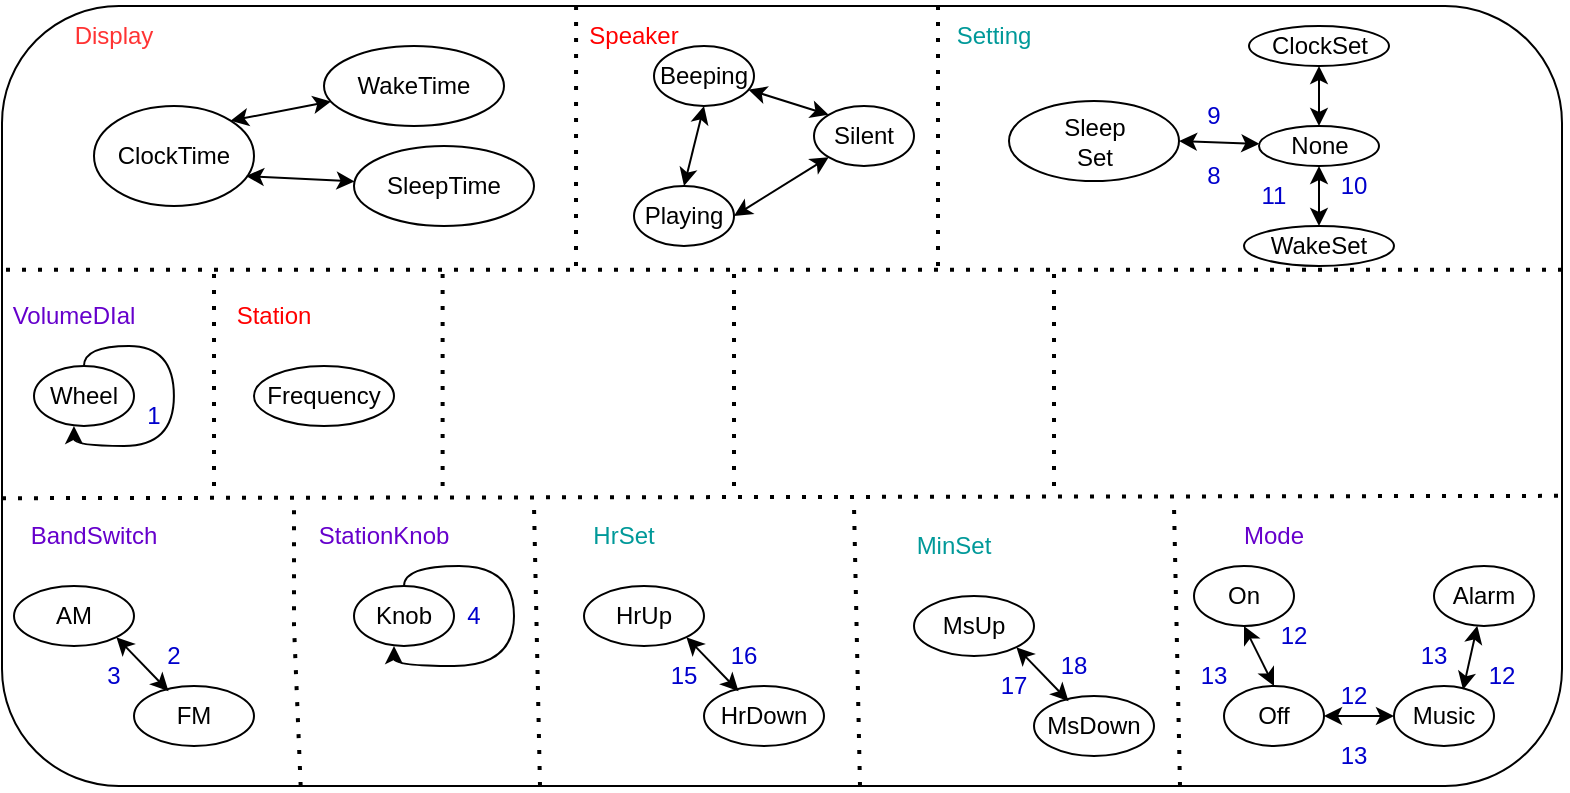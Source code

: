 <mxfile version="24.2.9" type="github">
  <diagram name="Страница — 1" id="ehPM1bGdodeN690fZ78S">
    <mxGraphModel dx="941" dy="515" grid="1" gridSize="10" guides="1" tooltips="1" connect="1" arrows="1" fold="1" page="1" pageScale="1" pageWidth="827" pageHeight="1169" math="0" shadow="0">
      <root>
        <mxCell id="0" />
        <mxCell id="1" parent="0" />
        <mxCell id="pjE8JFhtJ5nJoqJJm5eJ-1" value="" style="rounded=1;whiteSpace=wrap;html=1;" vertex="1" parent="1">
          <mxGeometry x="24" y="70" width="780" height="390" as="geometry" />
        </mxCell>
        <mxCell id="pjE8JFhtJ5nJoqJJm5eJ-2" value="" style="endArrow=none;dashed=1;html=1;dashPattern=1 3;strokeWidth=2;rounded=0;entryX=0.001;entryY=0.338;entryDx=0;entryDy=0;entryPerimeter=0;exitX=1;exitY=0.338;exitDx=0;exitDy=0;exitPerimeter=0;" edge="1" parent="1" source="pjE8JFhtJ5nJoqJJm5eJ-1" target="pjE8JFhtJ5nJoqJJm5eJ-1">
          <mxGeometry width="50" height="50" relative="1" as="geometry">
            <mxPoint x="810" y="192" as="sourcePoint" />
            <mxPoint x="13.12" y="150" as="targetPoint" />
          </mxGeometry>
        </mxCell>
        <mxCell id="pjE8JFhtJ5nJoqJJm5eJ-3" value="" style="endArrow=none;dashed=1;html=1;dashPattern=1 3;strokeWidth=2;rounded=0;exitX=0;exitY=0.631;exitDx=0;exitDy=0;exitPerimeter=0;entryX=1.001;entryY=0.628;entryDx=0;entryDy=0;entryPerimeter=0;" edge="1" parent="1" source="pjE8JFhtJ5nJoqJJm5eJ-1" target="pjE8JFhtJ5nJoqJJm5eJ-1">
          <mxGeometry width="50" height="50" relative="1" as="geometry">
            <mxPoint x="170" y="360" as="sourcePoint" />
            <mxPoint x="220" y="310" as="targetPoint" />
          </mxGeometry>
        </mxCell>
        <mxCell id="pjE8JFhtJ5nJoqJJm5eJ-4" value="" style="endArrow=none;dashed=1;html=1;dashPattern=1 3;strokeWidth=2;rounded=0;entryX=0.368;entryY=-0.005;entryDx=0;entryDy=0;entryPerimeter=0;" edge="1" parent="1" target="pjE8JFhtJ5nJoqJJm5eJ-1">
          <mxGeometry width="50" height="50" relative="1" as="geometry">
            <mxPoint x="311" y="200" as="sourcePoint" />
            <mxPoint x="440" y="370" as="targetPoint" />
          </mxGeometry>
        </mxCell>
        <mxCell id="pjE8JFhtJ5nJoqJJm5eJ-5" value="" style="endArrow=none;dashed=1;html=1;dashPattern=1 3;strokeWidth=2;rounded=0;entryX=0.6;entryY=0;entryDx=0;entryDy=0;entryPerimeter=0;" edge="1" parent="1" target="pjE8JFhtJ5nJoqJJm5eJ-1">
          <mxGeometry width="50" height="50" relative="1" as="geometry">
            <mxPoint x="492" y="200" as="sourcePoint" />
            <mxPoint x="550" y="120" as="targetPoint" />
          </mxGeometry>
        </mxCell>
        <mxCell id="pjE8JFhtJ5nJoqJJm5eJ-6" value="&lt;font color=&quot;#ff3333&quot;&gt;Display&lt;/font&gt;" style="text;html=1;align=center;verticalAlign=middle;whiteSpace=wrap;rounded=0;" vertex="1" parent="1">
          <mxGeometry x="50" y="70" width="60" height="30" as="geometry" />
        </mxCell>
        <mxCell id="pjE8JFhtJ5nJoqJJm5eJ-7" value="ClockTime" style="ellipse;whiteSpace=wrap;html=1;" vertex="1" parent="1">
          <mxGeometry x="70" y="120" width="80" height="50" as="geometry" />
        </mxCell>
        <mxCell id="pjE8JFhtJ5nJoqJJm5eJ-8" value="WakeTime" style="ellipse;whiteSpace=wrap;html=1;" vertex="1" parent="1">
          <mxGeometry x="185" y="90" width="90" height="40" as="geometry" />
        </mxCell>
        <mxCell id="pjE8JFhtJ5nJoqJJm5eJ-10" value="SleepTime" style="ellipse;whiteSpace=wrap;html=1;" vertex="1" parent="1">
          <mxGeometry x="200" y="140" width="90" height="40" as="geometry" />
        </mxCell>
        <mxCell id="pjE8JFhtJ5nJoqJJm5eJ-12" value="" style="endArrow=classic;startArrow=classic;html=1;rounded=0;exitX=1;exitY=0;exitDx=0;exitDy=0;" edge="1" parent="1" source="pjE8JFhtJ5nJoqJJm5eJ-7" target="pjE8JFhtJ5nJoqJJm5eJ-8">
          <mxGeometry width="50" height="50" relative="1" as="geometry">
            <mxPoint x="140" y="140" as="sourcePoint" />
            <mxPoint x="190" y="90" as="targetPoint" />
          </mxGeometry>
        </mxCell>
        <mxCell id="pjE8JFhtJ5nJoqJJm5eJ-13" value="" style="endArrow=classic;startArrow=classic;html=1;rounded=0;exitX=0.95;exitY=0.7;exitDx=0;exitDy=0;exitPerimeter=0;" edge="1" parent="1" source="pjE8JFhtJ5nJoqJJm5eJ-7" target="pjE8JFhtJ5nJoqJJm5eJ-10">
          <mxGeometry width="50" height="50" relative="1" as="geometry">
            <mxPoint x="140" y="150" as="sourcePoint" />
            <mxPoint x="210" y="140" as="targetPoint" />
          </mxGeometry>
        </mxCell>
        <mxCell id="pjE8JFhtJ5nJoqJJm5eJ-14" value="" style="endArrow=none;dashed=1;html=1;dashPattern=1 3;strokeWidth=2;rounded=0;exitX=0.153;exitY=1;exitDx=0;exitDy=0;exitPerimeter=0;" edge="1" parent="1">
          <mxGeometry width="50" height="50" relative="1" as="geometry">
            <mxPoint x="173.34" y="460" as="sourcePoint" />
            <mxPoint x="170" y="320" as="targetPoint" />
            <Array as="points">
              <mxPoint x="170" y="380" />
            </Array>
          </mxGeometry>
        </mxCell>
        <mxCell id="pjE8JFhtJ5nJoqJJm5eJ-15" value="" style="endArrow=none;dashed=1;html=1;dashPattern=1 3;strokeWidth=2;rounded=0;exitX=0.153;exitY=1;exitDx=0;exitDy=0;exitPerimeter=0;" edge="1" parent="1">
          <mxGeometry width="50" height="50" relative="1" as="geometry">
            <mxPoint x="293" y="460" as="sourcePoint" />
            <mxPoint x="290" y="320" as="targetPoint" />
          </mxGeometry>
        </mxCell>
        <mxCell id="pjE8JFhtJ5nJoqJJm5eJ-16" value="" style="endArrow=none;dashed=1;html=1;dashPattern=1 3;strokeWidth=2;rounded=0;exitX=0.153;exitY=1;exitDx=0;exitDy=0;exitPerimeter=0;" edge="1" parent="1">
          <mxGeometry width="50" height="50" relative="1" as="geometry">
            <mxPoint x="453" y="460" as="sourcePoint" />
            <mxPoint x="450" y="320" as="targetPoint" />
          </mxGeometry>
        </mxCell>
        <mxCell id="pjE8JFhtJ5nJoqJJm5eJ-17" value="" style="endArrow=none;dashed=1;html=1;dashPattern=1 3;strokeWidth=2;rounded=0;exitX=0.153;exitY=1;exitDx=0;exitDy=0;exitPerimeter=0;" edge="1" parent="1">
          <mxGeometry width="50" height="50" relative="1" as="geometry">
            <mxPoint x="613" y="460" as="sourcePoint" />
            <mxPoint x="610" y="320" as="targetPoint" />
          </mxGeometry>
        </mxCell>
        <mxCell id="pjE8JFhtJ5nJoqJJm5eJ-18" value="&lt;font color=&quot;#6600cc&quot;&gt;BandSwitch&lt;/font&gt;" style="text;html=1;align=center;verticalAlign=middle;whiteSpace=wrap;rounded=0;" vertex="1" parent="1">
          <mxGeometry x="40" y="320" width="60" height="30" as="geometry" />
        </mxCell>
        <mxCell id="pjE8JFhtJ5nJoqJJm5eJ-19" value="AM" style="ellipse;whiteSpace=wrap;html=1;" vertex="1" parent="1">
          <mxGeometry x="30" y="360" width="60" height="30" as="geometry" />
        </mxCell>
        <mxCell id="pjE8JFhtJ5nJoqJJm5eJ-21" value="FM" style="ellipse;whiteSpace=wrap;html=1;" vertex="1" parent="1">
          <mxGeometry x="90" y="410" width="60" height="30" as="geometry" />
        </mxCell>
        <mxCell id="pjE8JFhtJ5nJoqJJm5eJ-22" value="" style="endArrow=classic;startArrow=classic;html=1;rounded=0;exitX=1;exitY=1;exitDx=0;exitDy=0;entryX=0.288;entryY=0.086;entryDx=0;entryDy=0;entryPerimeter=0;" edge="1" parent="1" source="pjE8JFhtJ5nJoqJJm5eJ-19" target="pjE8JFhtJ5nJoqJJm5eJ-21">
          <mxGeometry width="50" height="50" relative="1" as="geometry">
            <mxPoint x="100" y="410" as="sourcePoint" />
            <mxPoint x="150" y="360" as="targetPoint" />
          </mxGeometry>
        </mxCell>
        <mxCell id="pjE8JFhtJ5nJoqJJm5eJ-23" value="&lt;font color=&quot;#6600cc&quot;&gt;StationKnob&lt;/font&gt;" style="text;html=1;align=center;verticalAlign=middle;whiteSpace=wrap;rounded=0;" vertex="1" parent="1">
          <mxGeometry x="185" y="320" width="60" height="30" as="geometry" />
        </mxCell>
        <mxCell id="pjE8JFhtJ5nJoqJJm5eJ-24" value="Knob" style="ellipse;whiteSpace=wrap;html=1;" vertex="1" parent="1">
          <mxGeometry x="200" y="360" width="50" height="30" as="geometry" />
        </mxCell>
        <mxCell id="pjE8JFhtJ5nJoqJJm5eJ-26" value="" style="endArrow=classic;html=1;rounded=0;edgeStyle=orthogonalEdgeStyle;curved=1;exitX=0.5;exitY=0;exitDx=0;exitDy=0;" edge="1" parent="1" source="pjE8JFhtJ5nJoqJJm5eJ-24">
          <mxGeometry width="50" height="50" relative="1" as="geometry">
            <mxPoint x="220" y="410" as="sourcePoint" />
            <mxPoint x="220" y="390" as="targetPoint" />
            <Array as="points">
              <mxPoint x="225" y="350" />
              <mxPoint x="280" y="350" />
              <mxPoint x="280" y="400" />
              <mxPoint x="220" y="400" />
            </Array>
          </mxGeometry>
        </mxCell>
        <mxCell id="pjE8JFhtJ5nJoqJJm5eJ-27" value="&lt;font color=&quot;#6600cc&quot;&gt;Mode&lt;/font&gt;" style="text;html=1;align=center;verticalAlign=middle;whiteSpace=wrap;rounded=0;" vertex="1" parent="1">
          <mxGeometry x="630" y="320" width="60" height="30" as="geometry" />
        </mxCell>
        <mxCell id="pjE8JFhtJ5nJoqJJm5eJ-28" value="On" style="ellipse;whiteSpace=wrap;html=1;" vertex="1" parent="1">
          <mxGeometry x="620" y="350" width="50" height="30" as="geometry" />
        </mxCell>
        <mxCell id="pjE8JFhtJ5nJoqJJm5eJ-29" value="Off" style="ellipse;whiteSpace=wrap;html=1;" vertex="1" parent="1">
          <mxGeometry x="635" y="410" width="50" height="30" as="geometry" />
        </mxCell>
        <mxCell id="pjE8JFhtJ5nJoqJJm5eJ-30" value="Music" style="ellipse;whiteSpace=wrap;html=1;" vertex="1" parent="1">
          <mxGeometry x="720" y="410" width="50" height="30" as="geometry" />
        </mxCell>
        <mxCell id="pjE8JFhtJ5nJoqJJm5eJ-31" value="Alarm" style="ellipse;whiteSpace=wrap;html=1;" vertex="1" parent="1">
          <mxGeometry x="740" y="350" width="50" height="30" as="geometry" />
        </mxCell>
        <mxCell id="pjE8JFhtJ5nJoqJJm5eJ-32" value="" style="endArrow=classic;startArrow=classic;html=1;rounded=0;exitX=0.5;exitY=1;exitDx=0;exitDy=0;entryX=0.5;entryY=0;entryDx=0;entryDy=0;" edge="1" parent="1" source="pjE8JFhtJ5nJoqJJm5eJ-28" target="pjE8JFhtJ5nJoqJJm5eJ-29">
          <mxGeometry width="50" height="50" relative="1" as="geometry">
            <mxPoint x="660" y="410" as="sourcePoint" />
            <mxPoint x="710" y="360" as="targetPoint" />
          </mxGeometry>
        </mxCell>
        <mxCell id="pjE8JFhtJ5nJoqJJm5eJ-33" value="" style="endArrow=classic;startArrow=classic;html=1;rounded=0;entryX=1;entryY=0.5;entryDx=0;entryDy=0;" edge="1" parent="1" source="pjE8JFhtJ5nJoqJJm5eJ-30" target="pjE8JFhtJ5nJoqJJm5eJ-29">
          <mxGeometry width="50" height="50" relative="1" as="geometry">
            <mxPoint x="655" y="390" as="sourcePoint" />
            <mxPoint x="675" y="420" as="targetPoint" />
          </mxGeometry>
        </mxCell>
        <mxCell id="pjE8JFhtJ5nJoqJJm5eJ-34" value="" style="endArrow=classic;startArrow=classic;html=1;rounded=0;entryX=0.69;entryY=0.063;entryDx=0;entryDy=0;entryPerimeter=0;" edge="1" parent="1" source="pjE8JFhtJ5nJoqJJm5eJ-31" target="pjE8JFhtJ5nJoqJJm5eJ-30">
          <mxGeometry width="50" height="50" relative="1" as="geometry">
            <mxPoint x="665" y="400" as="sourcePoint" />
            <mxPoint x="685" y="430" as="targetPoint" />
          </mxGeometry>
        </mxCell>
        <mxCell id="pjE8JFhtJ5nJoqJJm5eJ-36" value="" style="endArrow=none;dashed=1;html=1;dashPattern=1 3;strokeWidth=2;rounded=0;" edge="1" parent="1">
          <mxGeometry width="50" height="50" relative="1" as="geometry">
            <mxPoint x="130" y="310" as="sourcePoint" />
            <mxPoint x="130" y="200" as="targetPoint" />
          </mxGeometry>
        </mxCell>
        <mxCell id="pjE8JFhtJ5nJoqJJm5eJ-37" value="" style="endArrow=none;dashed=1;html=1;dashPattern=1 3;strokeWidth=2;rounded=0;" edge="1" parent="1">
          <mxGeometry width="50" height="50" relative="1" as="geometry">
            <mxPoint x="244.31" y="310" as="sourcePoint" />
            <mxPoint x="244.31" y="200" as="targetPoint" />
          </mxGeometry>
        </mxCell>
        <mxCell id="pjE8JFhtJ5nJoqJJm5eJ-38" value="" style="endArrow=none;dashed=1;html=1;dashPattern=1 3;strokeWidth=2;rounded=0;" edge="1" parent="1">
          <mxGeometry width="50" height="50" relative="1" as="geometry">
            <mxPoint x="390" y="310" as="sourcePoint" />
            <mxPoint x="390" y="200" as="targetPoint" />
          </mxGeometry>
        </mxCell>
        <mxCell id="pjE8JFhtJ5nJoqJJm5eJ-39" value="" style="endArrow=none;dashed=1;html=1;dashPattern=1 3;strokeWidth=2;rounded=0;" edge="1" parent="1">
          <mxGeometry width="50" height="50" relative="1" as="geometry">
            <mxPoint x="550" y="310" as="sourcePoint" />
            <mxPoint x="550" y="200" as="targetPoint" />
          </mxGeometry>
        </mxCell>
        <mxCell id="pjE8JFhtJ5nJoqJJm5eJ-40" value="&lt;font color=&quot;#6600cc&quot;&gt;VolumeDIal&lt;/font&gt;" style="text;html=1;align=center;verticalAlign=middle;whiteSpace=wrap;rounded=0;" vertex="1" parent="1">
          <mxGeometry x="30" y="210" width="60" height="30" as="geometry" />
        </mxCell>
        <mxCell id="pjE8JFhtJ5nJoqJJm5eJ-41" value="Wheel" style="ellipse;whiteSpace=wrap;html=1;" vertex="1" parent="1">
          <mxGeometry x="40" y="250" width="50" height="30" as="geometry" />
        </mxCell>
        <mxCell id="pjE8JFhtJ5nJoqJJm5eJ-42" value="" style="endArrow=classic;html=1;rounded=0;edgeStyle=orthogonalEdgeStyle;curved=1;exitX=0.5;exitY=0;exitDx=0;exitDy=0;" edge="1" parent="1">
          <mxGeometry width="50" height="50" relative="1" as="geometry">
            <mxPoint x="64.97" y="249.97" as="sourcePoint" />
            <mxPoint x="59.97" y="279.97" as="targetPoint" />
            <Array as="points">
              <mxPoint x="64.97" y="239.97" />
              <mxPoint x="109.97" y="239.97" />
              <mxPoint x="109.97" y="289.97" />
              <mxPoint x="59.97" y="289.97" />
            </Array>
          </mxGeometry>
        </mxCell>
        <mxCell id="pjE8JFhtJ5nJoqJJm5eJ-43" value="&lt;font color=&quot;#ff0000&quot;&gt;Station&lt;/font&gt;" style="text;html=1;align=center;verticalAlign=middle;whiteSpace=wrap;rounded=0;" vertex="1" parent="1">
          <mxGeometry x="130" y="210" width="60" height="30" as="geometry" />
        </mxCell>
        <mxCell id="pjE8JFhtJ5nJoqJJm5eJ-44" value="Frequency" style="ellipse;whiteSpace=wrap;html=1;" vertex="1" parent="1">
          <mxGeometry x="150" y="250" width="70" height="30" as="geometry" />
        </mxCell>
        <mxCell id="pjE8JFhtJ5nJoqJJm5eJ-47" value="&lt;font color=&quot;#ff0000&quot;&gt;Speaker&lt;/font&gt;" style="text;html=1;align=center;verticalAlign=middle;whiteSpace=wrap;rounded=0;" vertex="1" parent="1">
          <mxGeometry x="310" y="70" width="60" height="30" as="geometry" />
        </mxCell>
        <mxCell id="pjE8JFhtJ5nJoqJJm5eJ-48" value="Beeping" style="ellipse;whiteSpace=wrap;html=1;" vertex="1" parent="1">
          <mxGeometry x="350" y="90" width="50" height="30" as="geometry" />
        </mxCell>
        <mxCell id="pjE8JFhtJ5nJoqJJm5eJ-49" value="Playing" style="ellipse;whiteSpace=wrap;html=1;" vertex="1" parent="1">
          <mxGeometry x="340" y="160" width="50" height="30" as="geometry" />
        </mxCell>
        <mxCell id="pjE8JFhtJ5nJoqJJm5eJ-50" value="Silent" style="ellipse;whiteSpace=wrap;html=1;" vertex="1" parent="1">
          <mxGeometry x="430" y="120" width="50" height="30" as="geometry" />
        </mxCell>
        <mxCell id="pjE8JFhtJ5nJoqJJm5eJ-51" value="" style="endArrow=classic;startArrow=classic;html=1;rounded=0;exitX=1;exitY=0.5;exitDx=0;exitDy=0;entryX=0;entryY=1;entryDx=0;entryDy=0;" edge="1" parent="1" source="pjE8JFhtJ5nJoqJJm5eJ-49" target="pjE8JFhtJ5nJoqJJm5eJ-50">
          <mxGeometry width="50" height="50" relative="1" as="geometry">
            <mxPoint x="400" y="180" as="sourcePoint" />
            <mxPoint x="450" y="130" as="targetPoint" />
          </mxGeometry>
        </mxCell>
        <mxCell id="pjE8JFhtJ5nJoqJJm5eJ-52" value="" style="endArrow=classic;startArrow=classic;html=1;rounded=0;exitX=0;exitY=0;exitDx=0;exitDy=0;" edge="1" parent="1" source="pjE8JFhtJ5nJoqJJm5eJ-50" target="pjE8JFhtJ5nJoqJJm5eJ-48">
          <mxGeometry width="50" height="50" relative="1" as="geometry">
            <mxPoint x="400" y="170" as="sourcePoint" />
            <mxPoint x="450" y="120" as="targetPoint" />
          </mxGeometry>
        </mxCell>
        <mxCell id="pjE8JFhtJ5nJoqJJm5eJ-53" value="" style="endArrow=classic;startArrow=classic;html=1;rounded=0;exitX=0.5;exitY=0;exitDx=0;exitDy=0;entryX=0.5;entryY=1;entryDx=0;entryDy=0;" edge="1" parent="1" source="pjE8JFhtJ5nJoqJJm5eJ-49" target="pjE8JFhtJ5nJoqJJm5eJ-48">
          <mxGeometry width="50" height="50" relative="1" as="geometry">
            <mxPoint x="380" y="190" as="sourcePoint" />
            <mxPoint x="430" y="140" as="targetPoint" />
          </mxGeometry>
        </mxCell>
        <mxCell id="pjE8JFhtJ5nJoqJJm5eJ-55" value="&lt;font color=&quot;#0000cc&quot;&gt;1&lt;br&gt;&lt;/font&gt;" style="text;html=1;align=center;verticalAlign=middle;whiteSpace=wrap;rounded=0;" vertex="1" parent="1">
          <mxGeometry x="70" y="260" width="60" height="30" as="geometry" />
        </mxCell>
        <mxCell id="pjE8JFhtJ5nJoqJJm5eJ-57" value="&lt;font color=&quot;#0000cc&quot;&gt;2&lt;/font&gt;" style="text;html=1;align=center;verticalAlign=middle;whiteSpace=wrap;rounded=0;" vertex="1" parent="1">
          <mxGeometry x="80" y="380" width="60" height="30" as="geometry" />
        </mxCell>
        <mxCell id="pjE8JFhtJ5nJoqJJm5eJ-58" value="&lt;font color=&quot;#0000cc&quot;&gt;3&lt;/font&gt;" style="text;html=1;align=center;verticalAlign=middle;whiteSpace=wrap;rounded=0;" vertex="1" parent="1">
          <mxGeometry x="50" y="390" width="60" height="30" as="geometry" />
        </mxCell>
        <mxCell id="pjE8JFhtJ5nJoqJJm5eJ-59" value="&lt;font color=&quot;#0000cc&quot;&gt;4&lt;/font&gt;" style="text;html=1;align=center;verticalAlign=middle;whiteSpace=wrap;rounded=0;" vertex="1" parent="1">
          <mxGeometry x="230" y="360" width="60" height="30" as="geometry" />
        </mxCell>
        <mxCell id="pjE8JFhtJ5nJoqJJm5eJ-60" value="&lt;font color=&quot;#0000cc&quot;&gt;12&lt;/font&gt;" style="text;html=1;align=center;verticalAlign=middle;whiteSpace=wrap;rounded=0;" vertex="1" parent="1">
          <mxGeometry x="640" y="370" width="60" height="30" as="geometry" />
        </mxCell>
        <mxCell id="pjE8JFhtJ5nJoqJJm5eJ-61" value="&lt;font color=&quot;#0000cc&quot;&gt;12&lt;/font&gt;" style="text;html=1;align=center;verticalAlign=middle;whiteSpace=wrap;rounded=0;" vertex="1" parent="1">
          <mxGeometry x="670" y="400" width="60" height="30" as="geometry" />
        </mxCell>
        <mxCell id="pjE8JFhtJ5nJoqJJm5eJ-62" value="&lt;font color=&quot;#0000cc&quot;&gt;12&lt;/font&gt;" style="text;html=1;align=center;verticalAlign=middle;whiteSpace=wrap;rounded=0;" vertex="1" parent="1">
          <mxGeometry x="744" y="390" width="60" height="30" as="geometry" />
        </mxCell>
        <mxCell id="pjE8JFhtJ5nJoqJJm5eJ-63" value="&lt;font color=&quot;#0000cc&quot;&gt;13&lt;/font&gt;" style="text;html=1;align=center;verticalAlign=middle;whiteSpace=wrap;rounded=0;" vertex="1" parent="1">
          <mxGeometry x="600" y="390" width="60" height="30" as="geometry" />
        </mxCell>
        <mxCell id="pjE8JFhtJ5nJoqJJm5eJ-64" value="&lt;font color=&quot;#0000cc&quot;&gt;13&lt;/font&gt;" style="text;html=1;align=center;verticalAlign=middle;whiteSpace=wrap;rounded=0;" vertex="1" parent="1">
          <mxGeometry x="670" y="430" width="60" height="30" as="geometry" />
        </mxCell>
        <mxCell id="pjE8JFhtJ5nJoqJJm5eJ-65" value="&lt;font color=&quot;#0000cc&quot;&gt;13&lt;/font&gt;" style="text;html=1;align=center;verticalAlign=middle;whiteSpace=wrap;rounded=0;" vertex="1" parent="1">
          <mxGeometry x="710" y="380" width="60" height="30" as="geometry" />
        </mxCell>
        <mxCell id="pjE8JFhtJ5nJoqJJm5eJ-66" value="&lt;font color=&quot;#009999&quot;&gt;HrSet&lt;/font&gt;" style="text;html=1;align=center;verticalAlign=middle;whiteSpace=wrap;rounded=0;" vertex="1" parent="1">
          <mxGeometry x="305" y="320" width="60" height="30" as="geometry" />
        </mxCell>
        <mxCell id="pjE8JFhtJ5nJoqJJm5eJ-67" value="HrUp" style="ellipse;whiteSpace=wrap;html=1;" vertex="1" parent="1">
          <mxGeometry x="315" y="360" width="60" height="30" as="geometry" />
        </mxCell>
        <mxCell id="pjE8JFhtJ5nJoqJJm5eJ-68" value="HrDown" style="ellipse;whiteSpace=wrap;html=1;" vertex="1" parent="1">
          <mxGeometry x="375" y="410" width="60" height="30" as="geometry" />
        </mxCell>
        <mxCell id="pjE8JFhtJ5nJoqJJm5eJ-69" value="" style="endArrow=classic;startArrow=classic;html=1;rounded=0;exitX=1;exitY=1;exitDx=0;exitDy=0;entryX=0.288;entryY=0.086;entryDx=0;entryDy=0;entryPerimeter=0;" edge="1" parent="1" source="pjE8JFhtJ5nJoqJJm5eJ-67" target="pjE8JFhtJ5nJoqJJm5eJ-68">
          <mxGeometry width="50" height="50" relative="1" as="geometry">
            <mxPoint x="385" y="410" as="sourcePoint" />
            <mxPoint x="435" y="360" as="targetPoint" />
          </mxGeometry>
        </mxCell>
        <mxCell id="pjE8JFhtJ5nJoqJJm5eJ-70" value="&lt;font color=&quot;#0000cc&quot;&gt;16&lt;/font&gt;" style="text;html=1;align=center;verticalAlign=middle;whiteSpace=wrap;rounded=0;" vertex="1" parent="1">
          <mxGeometry x="365" y="380" width="60" height="30" as="geometry" />
        </mxCell>
        <mxCell id="pjE8JFhtJ5nJoqJJm5eJ-71" value="&lt;font color=&quot;#0000cc&quot;&gt;15&lt;/font&gt;" style="text;html=1;align=center;verticalAlign=middle;whiteSpace=wrap;rounded=0;" vertex="1" parent="1">
          <mxGeometry x="335" y="390" width="60" height="30" as="geometry" />
        </mxCell>
        <mxCell id="pjE8JFhtJ5nJoqJJm5eJ-72" value="&lt;font color=&quot;#009999&quot;&gt;MinSet&lt;/font&gt;" style="text;html=1;align=center;verticalAlign=middle;whiteSpace=wrap;rounded=0;" vertex="1" parent="1">
          <mxGeometry x="470" y="325" width="60" height="30" as="geometry" />
        </mxCell>
        <mxCell id="pjE8JFhtJ5nJoqJJm5eJ-73" value="MsUp" style="ellipse;whiteSpace=wrap;html=1;" vertex="1" parent="1">
          <mxGeometry x="480" y="365" width="60" height="30" as="geometry" />
        </mxCell>
        <mxCell id="pjE8JFhtJ5nJoqJJm5eJ-74" value="MsDown" style="ellipse;whiteSpace=wrap;html=1;" vertex="1" parent="1">
          <mxGeometry x="540" y="415" width="60" height="30" as="geometry" />
        </mxCell>
        <mxCell id="pjE8JFhtJ5nJoqJJm5eJ-75" value="" style="endArrow=classic;startArrow=classic;html=1;rounded=0;exitX=1;exitY=1;exitDx=0;exitDy=0;entryX=0.288;entryY=0.086;entryDx=0;entryDy=0;entryPerimeter=0;" edge="1" parent="1" source="pjE8JFhtJ5nJoqJJm5eJ-73" target="pjE8JFhtJ5nJoqJJm5eJ-74">
          <mxGeometry width="50" height="50" relative="1" as="geometry">
            <mxPoint x="550" y="415" as="sourcePoint" />
            <mxPoint x="600" y="365" as="targetPoint" />
          </mxGeometry>
        </mxCell>
        <mxCell id="pjE8JFhtJ5nJoqJJm5eJ-76" value="&lt;font color=&quot;#0000cc&quot;&gt;18&lt;/font&gt;" style="text;html=1;align=center;verticalAlign=middle;whiteSpace=wrap;rounded=0;" vertex="1" parent="1">
          <mxGeometry x="530" y="385" width="60" height="30" as="geometry" />
        </mxCell>
        <mxCell id="pjE8JFhtJ5nJoqJJm5eJ-77" value="&lt;font color=&quot;#0000cc&quot;&gt;17&lt;/font&gt;" style="text;html=1;align=center;verticalAlign=middle;whiteSpace=wrap;rounded=0;" vertex="1" parent="1">
          <mxGeometry x="500" y="395" width="60" height="30" as="geometry" />
        </mxCell>
        <mxCell id="pjE8JFhtJ5nJoqJJm5eJ-78" value="&lt;font color=&quot;#009999&quot;&gt;Setting&lt;/font&gt;" style="text;html=1;align=center;verticalAlign=middle;whiteSpace=wrap;rounded=0;" vertex="1" parent="1">
          <mxGeometry x="490" y="70" width="60" height="30" as="geometry" />
        </mxCell>
        <mxCell id="pjE8JFhtJ5nJoqJJm5eJ-79" value="&lt;div&gt;Sleep&lt;/div&gt;&lt;div&gt;Set&lt;/div&gt;" style="ellipse;whiteSpace=wrap;html=1;" vertex="1" parent="1">
          <mxGeometry x="527.5" y="117.5" width="85" height="40" as="geometry" />
        </mxCell>
        <mxCell id="pjE8JFhtJ5nJoqJJm5eJ-80" value="&lt;div&gt;ClockSet&lt;br&gt;&lt;/div&gt;" style="ellipse;whiteSpace=wrap;html=1;" vertex="1" parent="1">
          <mxGeometry x="647.5" y="80" width="70" height="20" as="geometry" />
        </mxCell>
        <mxCell id="pjE8JFhtJ5nJoqJJm5eJ-81" value="None" style="ellipse;whiteSpace=wrap;html=1;" vertex="1" parent="1">
          <mxGeometry x="652.5" y="130" width="60" height="20" as="geometry" />
        </mxCell>
        <mxCell id="pjE8JFhtJ5nJoqJJm5eJ-82" value="WakeSet" style="ellipse;whiteSpace=wrap;html=1;" vertex="1" parent="1">
          <mxGeometry x="645" y="180" width="75" height="20" as="geometry" />
        </mxCell>
        <mxCell id="pjE8JFhtJ5nJoqJJm5eJ-83" value="" style="endArrow=classic;startArrow=classic;html=1;rounded=0;exitX=1;exitY=0.5;exitDx=0;exitDy=0;" edge="1" parent="1" source="pjE8JFhtJ5nJoqJJm5eJ-79" target="pjE8JFhtJ5nJoqJJm5eJ-81">
          <mxGeometry width="50" height="50" relative="1" as="geometry">
            <mxPoint x="610" y="170" as="sourcePoint" />
            <mxPoint x="660" y="120" as="targetPoint" />
          </mxGeometry>
        </mxCell>
        <mxCell id="pjE8JFhtJ5nJoqJJm5eJ-84" value="" style="endArrow=classic;startArrow=classic;html=1;rounded=0;exitX=0.5;exitY=1;exitDx=0;exitDy=0;entryX=0.5;entryY=0;entryDx=0;entryDy=0;" edge="1" parent="1" source="pjE8JFhtJ5nJoqJJm5eJ-81" target="pjE8JFhtJ5nJoqJJm5eJ-82">
          <mxGeometry width="50" height="50" relative="1" as="geometry">
            <mxPoint x="660" y="190" as="sourcePoint" />
            <mxPoint x="710" y="140" as="targetPoint" />
          </mxGeometry>
        </mxCell>
        <mxCell id="pjE8JFhtJ5nJoqJJm5eJ-85" value="" style="endArrow=classic;startArrow=classic;html=1;rounded=0;exitX=0.5;exitY=0;exitDx=0;exitDy=0;entryX=0.5;entryY=1;entryDx=0;entryDy=0;" edge="1" parent="1" source="pjE8JFhtJ5nJoqJJm5eJ-81" target="pjE8JFhtJ5nJoqJJm5eJ-80">
          <mxGeometry width="50" height="50" relative="1" as="geometry">
            <mxPoint x="660" y="160" as="sourcePoint" />
            <mxPoint x="710" y="110" as="targetPoint" />
          </mxGeometry>
        </mxCell>
        <mxCell id="pjE8JFhtJ5nJoqJJm5eJ-86" value="&lt;font color=&quot;#0000cc&quot;&gt;9&lt;/font&gt;" style="text;html=1;align=center;verticalAlign=middle;whiteSpace=wrap;rounded=0;" vertex="1" parent="1">
          <mxGeometry x="600" y="110" width="60" height="30" as="geometry" />
        </mxCell>
        <mxCell id="pjE8JFhtJ5nJoqJJm5eJ-87" value="&lt;font color=&quot;#0000cc&quot;&gt;8&lt;/font&gt;" style="text;html=1;align=center;verticalAlign=middle;whiteSpace=wrap;rounded=0;" vertex="1" parent="1">
          <mxGeometry x="600" y="140" width="60" height="30" as="geometry" />
        </mxCell>
        <mxCell id="pjE8JFhtJ5nJoqJJm5eJ-88" value="&lt;font color=&quot;#0000cc&quot;&gt;10&lt;/font&gt;" style="text;html=1;align=center;verticalAlign=middle;whiteSpace=wrap;rounded=0;" vertex="1" parent="1">
          <mxGeometry x="670" y="145" width="60" height="30" as="geometry" />
        </mxCell>
        <mxCell id="pjE8JFhtJ5nJoqJJm5eJ-89" value="&lt;font color=&quot;#0000cc&quot;&gt;11&lt;/font&gt;" style="text;html=1;align=center;verticalAlign=middle;whiteSpace=wrap;rounded=0;" vertex="1" parent="1">
          <mxGeometry x="630" y="150" width="60" height="30" as="geometry" />
        </mxCell>
      </root>
    </mxGraphModel>
  </diagram>
</mxfile>
